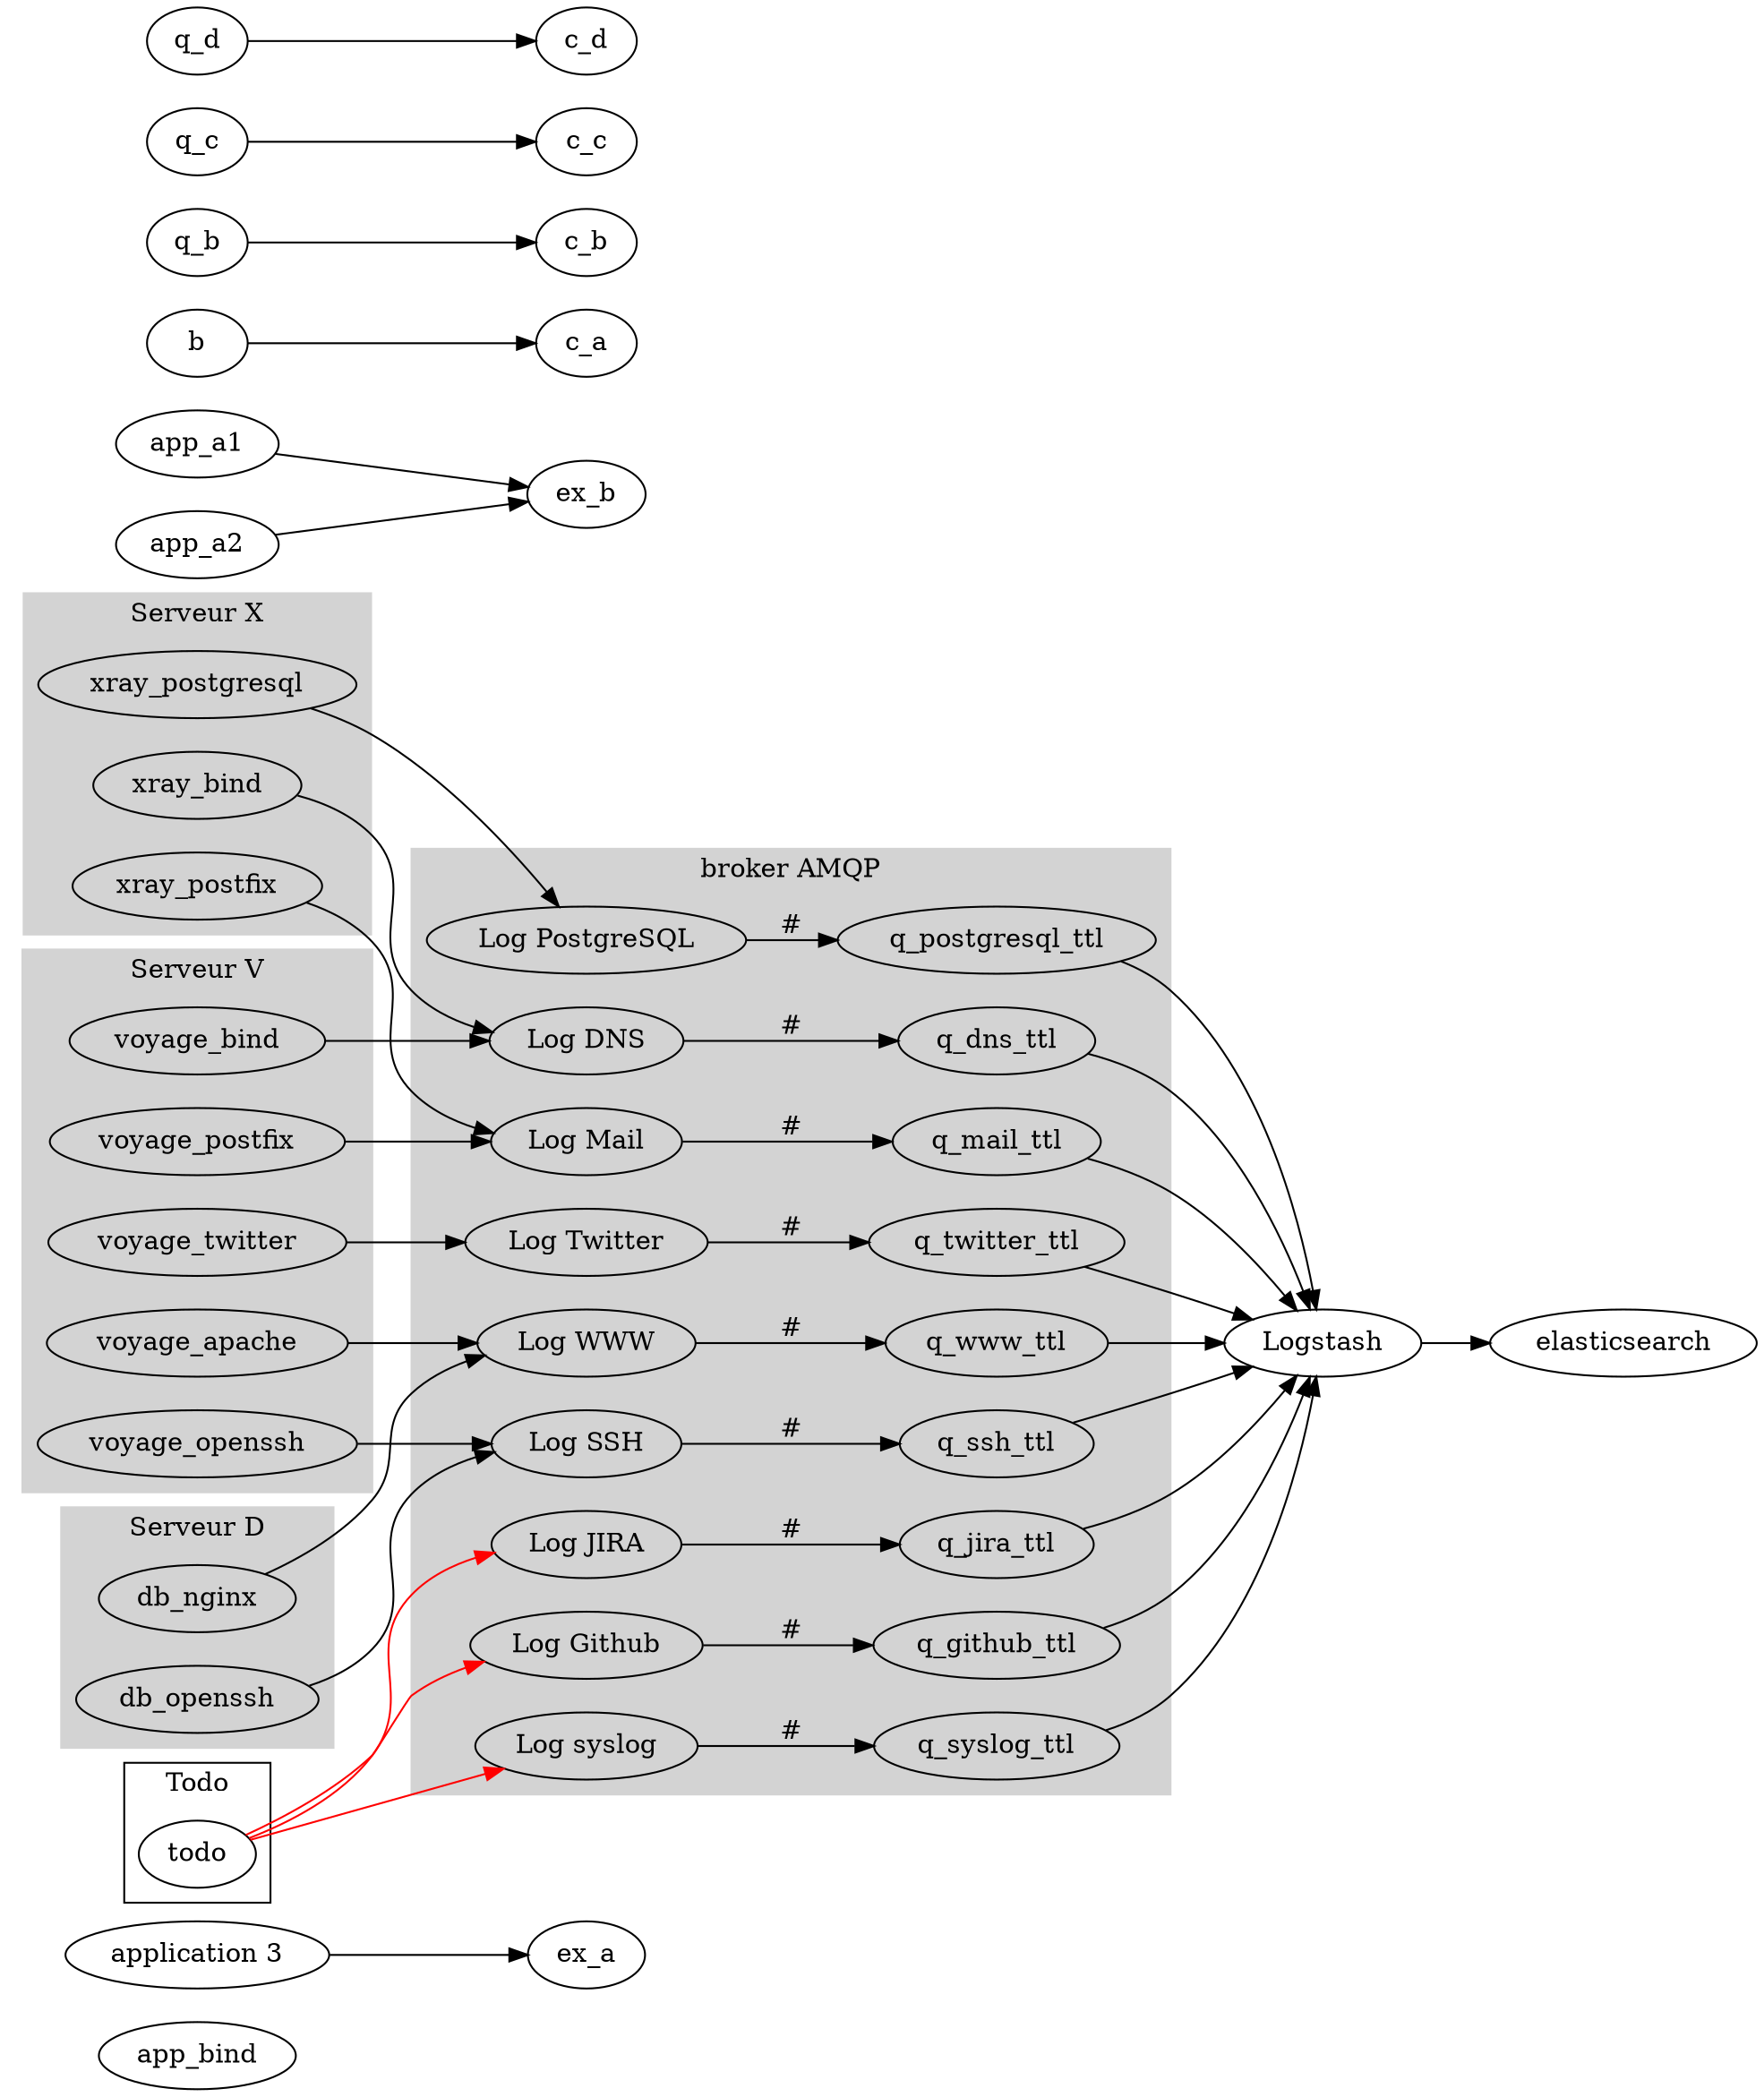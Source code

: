 digraph {
    rankdir=LR;

    // Expéditeurs
    app_bind;

    app_b1[label="application 3"];

    // Point d'échange
    ex_l_dns          [label="Log DNS"];
    ex_l_mail         [label="Log Mail"];
    ex_l_www          [label="Log WWW"];
    ex_l_ssh          [label="Log SSH"];
    ex_l_syslog       [label="Log syslog"];
    ex_l_postgresql   [label="Log PostgreSQL"];
    ex_l_twitter      [label="Log Twitter"];
    ex_l_jira         [label="Log JIRA"];
    ex_l_github       [label="Log Github"];

    // Files d'attente

    // Consommateur
    c_logstash[label="Logstash"];

    subgraph cluster_0 {
        style=filled;
        color=lightgrey;
        label="broker AMQP";

        {ex_l_dns} ->       {q_dns_ttl;}[label="#"];
        {ex_l_github} ->    {q_github_ttl;}[label="#"];
        {ex_l_jira} ->      {q_jira_ttl;}[label="#"];
        {ex_l_mail} ->      {q_mail_ttl;}[label="#"];
        {ex_l_postgresql}-> {q_postgresql_ttl;}[label="#"];
        {ex_l_ssh} ->       {q_ssh_ttl;}[label="#"];
        {ex_l_syslog} ->    {q_syslog_ttl;}[label="#"];
        {ex_l_twitter} ->   {q_twitter_ttl;}[label="#"];
        {ex_l_www} ->       {q_www_ttl;}[label="#"];
    }

    subgraph cluster_1 {
        style=filled;
        color=lightgrey;
        label="Serveur X";

        xray_bind -> ex_l_dns;
        xray_postfix -> ex_l_mail;
        xray_postgresql -> ex_l_postgresql;
    }
    subgraph cluster_2 {
        style=filled;
        color=lightgrey;
        label="Serveur V";

        voyage_apache -> ex_l_www;
        voyage_bind -> ex_l_dns;
        voyage_openssh -> ex_l_ssh;
        voyage_postfix -> ex_l_mail;
        voyage_twitter -> ex_l_twitter;
    }
    subgraph cluster_3 {
        style=filled;
        color=lightgrey;
        label="Serveur D";

        db_nginx -> ex_l_www;
        db_openssh -> ex_l_ssh;
    }
    subgraph cluster_4 {
        label="Todo";
        
        todo -> ex_l_jira[color="red"];
        todo -> ex_l_github[color="red"];
        todo -> ex_l_syslog[color="red"];
    }
    // Liens entrées
    {app_a1; app_a2 } -> {ex_b};
    {app_b1; } -> {ex_a};

    // Liens sorties
    {q_dns_ttl;q_mail_ttl;q_www_ttl;q_ssh_ttl;q_syslog_ttl;q_postgresql_ttl;q_twitter_ttl;q_jira_ttl; q_github_ttl;} -> c_logstash->elasticsearch;
    b -> c_a;
    q_b -> c_b;
    q_c -> c_c;
    q_d -> c_d;
}
